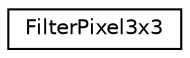 digraph "Graphical Class Hierarchy"
{
  edge [fontname="Helvetica",fontsize="10",labelfontname="Helvetica",labelfontsize="10"];
  node [fontname="Helvetica",fontsize="10",shape=record];
  rankdir="LR";
  Node1 [label="FilterPixel3x3",height=0.2,width=0.4,color="black", fillcolor="white", style="filled",URL="$struct_filter_pixel3x3.html"];
}
